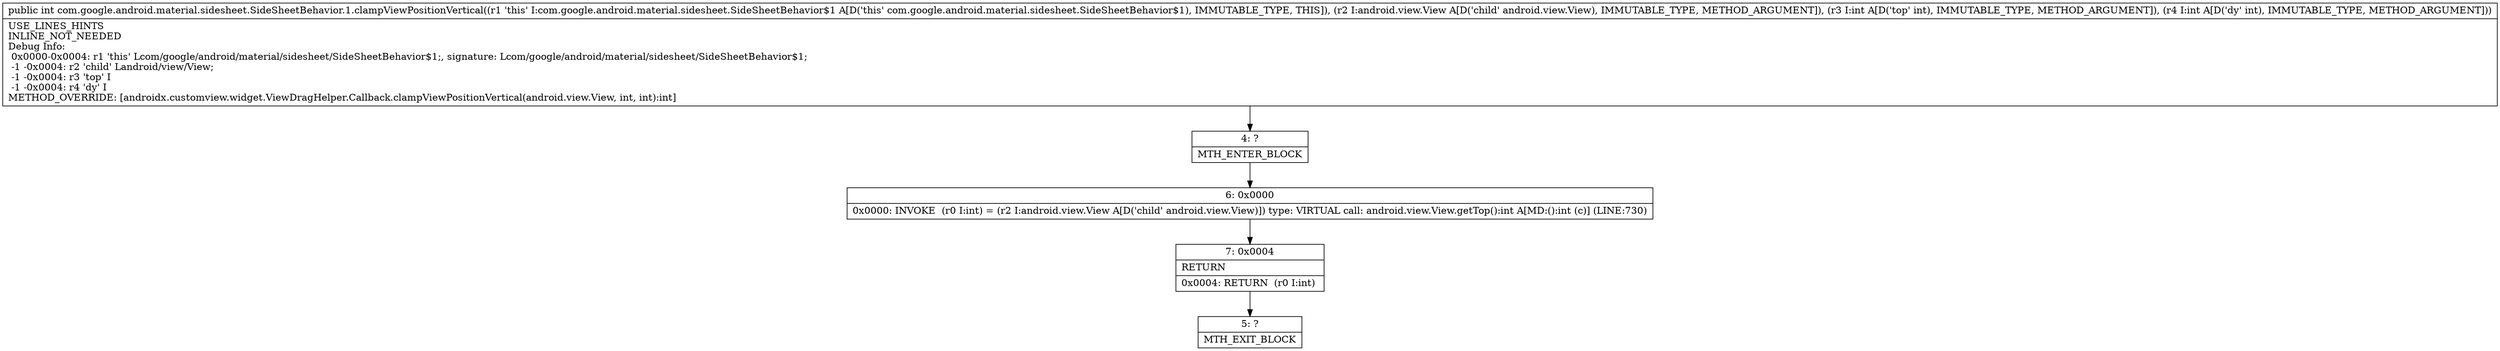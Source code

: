 digraph "CFG forcom.google.android.material.sidesheet.SideSheetBehavior.1.clampViewPositionVertical(Landroid\/view\/View;II)I" {
Node_4 [shape=record,label="{4\:\ ?|MTH_ENTER_BLOCK\l}"];
Node_6 [shape=record,label="{6\:\ 0x0000|0x0000: INVOKE  (r0 I:int) = (r2 I:android.view.View A[D('child' android.view.View)]) type: VIRTUAL call: android.view.View.getTop():int A[MD:():int (c)] (LINE:730)\l}"];
Node_7 [shape=record,label="{7\:\ 0x0004|RETURN\l|0x0004: RETURN  (r0 I:int) \l}"];
Node_5 [shape=record,label="{5\:\ ?|MTH_EXIT_BLOCK\l}"];
MethodNode[shape=record,label="{public int com.google.android.material.sidesheet.SideSheetBehavior.1.clampViewPositionVertical((r1 'this' I:com.google.android.material.sidesheet.SideSheetBehavior$1 A[D('this' com.google.android.material.sidesheet.SideSheetBehavior$1), IMMUTABLE_TYPE, THIS]), (r2 I:android.view.View A[D('child' android.view.View), IMMUTABLE_TYPE, METHOD_ARGUMENT]), (r3 I:int A[D('top' int), IMMUTABLE_TYPE, METHOD_ARGUMENT]), (r4 I:int A[D('dy' int), IMMUTABLE_TYPE, METHOD_ARGUMENT]))  | USE_LINES_HINTS\lINLINE_NOT_NEEDED\lDebug Info:\l  0x0000\-0x0004: r1 'this' Lcom\/google\/android\/material\/sidesheet\/SideSheetBehavior$1;, signature: Lcom\/google\/android\/material\/sidesheet\/SideSheetBehavior$1;\l  \-1 \-0x0004: r2 'child' Landroid\/view\/View;\l  \-1 \-0x0004: r3 'top' I\l  \-1 \-0x0004: r4 'dy' I\lMETHOD_OVERRIDE: [androidx.customview.widget.ViewDragHelper.Callback.clampViewPositionVertical(android.view.View, int, int):int]\l}"];
MethodNode -> Node_4;Node_4 -> Node_6;
Node_6 -> Node_7;
Node_7 -> Node_5;
}

